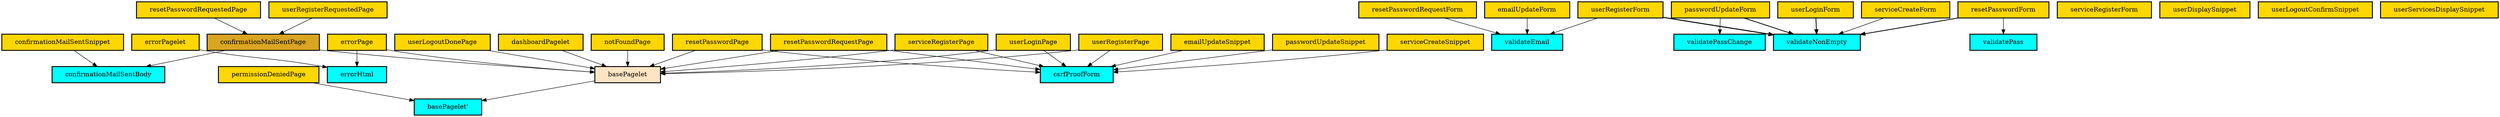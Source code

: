 digraph "Diagram of: Thentos.Frontend.Pages" {
    node [margin="0.4,0.1"
         ,style=filled];
    1 [label=basePagelet
      ,shape=box
      ,fillcolor=bisque
      ,style="filled,bold"];
    2 [label="basePagelet'"
      ,shape=box
      ,fillcolor=cyan
      ,style="filled,bold"];
    3 [label=confirmationMailSentBody
      ,shape=box
      ,fillcolor=cyan
      ,style="filled,bold"];
    4 [label=confirmationMailSentPage
      ,shape=box
      ,fillcolor=goldenrod
      ,style="filled,bold"];
    5 [label=confirmationMailSentSnippet
      ,shape=box
      ,fillcolor=gold
      ,style="filled,bold"];
    6 [label=csrfProofForm
      ,shape=box
      ,fillcolor=cyan
      ,style="filled,bold"];
    7 [label=dashboardPagelet
      ,shape=box
      ,fillcolor=gold
      ,style="filled,bold"];
    8 [label=emailUpdateForm
      ,shape=box
      ,fillcolor=gold
      ,style="filled,bold"];
    9 [label=emailUpdateSnippet
      ,shape=box
      ,fillcolor=gold
      ,style="filled,bold"];
    10 [label=errorHtml
       ,shape=box
       ,fillcolor=cyan
       ,style="filled,bold"];
    11 [label=errorPage
       ,shape=box
       ,fillcolor=gold
       ,style="filled,bold"];
    12 [label=errorPagelet
       ,shape=box
       ,fillcolor=gold
       ,style="filled,bold"];
    13 [label=notFoundPage
       ,shape=box
       ,fillcolor=gold
       ,style="filled,bold"];
    14 [label=passwordUpdateForm
       ,shape=box
       ,fillcolor=gold
       ,style="filled,bold"];
    15 [label=passwordUpdateSnippet
       ,shape=box
       ,fillcolor=gold
       ,style="filled,bold"];
    16 [label=permissionDeniedPage
       ,shape=box
       ,fillcolor=gold
       ,style="filled,bold"];
    17 [label=resetPasswordForm
       ,shape=box
       ,fillcolor=gold
       ,style="filled,bold"];
    18 [label=resetPasswordPage
       ,shape=box
       ,fillcolor=gold
       ,style="filled,bold"];
    19 [label=resetPasswordRequestForm
       ,shape=box
       ,fillcolor=gold
       ,style="filled,bold"];
    20 [label=resetPasswordRequestPage
       ,shape=box
       ,fillcolor=gold
       ,style="filled,bold"];
    21 [label=resetPasswordRequestedPage
       ,shape=box
       ,fillcolor=gold
       ,style="filled,bold"];
    22 [label=serviceCreateForm
       ,shape=box
       ,fillcolor=gold
       ,style="filled,bold"];
    23 [label=serviceCreateSnippet
       ,shape=box
       ,fillcolor=gold
       ,style="filled,bold"];
    24 [label=serviceRegisterForm
       ,shape=box
       ,fillcolor=gold
       ,style="filled,bold"];
    25 [label=serviceRegisterPage
       ,shape=box
       ,fillcolor=gold
       ,style="filled,bold"];
    26 [label=userDisplaySnippet
       ,shape=box
       ,fillcolor=gold
       ,style="filled,bold"];
    27 [label=userLoginForm
       ,shape=box
       ,fillcolor=gold
       ,style="filled,bold"];
    28 [label=userLoginPage
       ,shape=box
       ,fillcolor=gold
       ,style="filled,bold"];
    29 [label=userLogoutConfirmSnippet
       ,shape=box
       ,fillcolor=gold
       ,style="filled,bold"];
    30 [label=userLogoutDonePage
       ,shape=box
       ,fillcolor=gold
       ,style="filled,bold"];
    31 [label=userRegisterForm
       ,shape=box
       ,fillcolor=gold
       ,style="filled,bold"];
    32 [label=userRegisterPage
       ,shape=box
       ,fillcolor=gold
       ,style="filled,bold"];
    33 [label=userRegisterRequestedPage
       ,shape=box
       ,fillcolor=gold
       ,style="filled,bold"];
    34 [label=userServicesDisplaySnippet
       ,shape=box
       ,fillcolor=gold
       ,style="filled,bold"];
    35 [label=validateEmail
       ,shape=box
       ,fillcolor=cyan
       ,style="filled,bold"];
    36 [label=validateNonEmpty
       ,shape=box
       ,fillcolor=cyan
       ,style="filled,bold"];
    37 [label=validatePass
       ,shape=box
       ,fillcolor=cyan
       ,style="filled,bold"];
    38 [label=validatePassChange
       ,shape=box
       ,fillcolor=cyan
       ,style="filled,bold"];
    1 -> 2 [penwidth=1,color=black];
    4 -> 1 [penwidth=1,color=black];
    4 -> 3 [penwidth=1,color=black];
    5 -> 3 [penwidth=1,color=black];
    7 -> 1 [penwidth=1,color=black];
    8 -> 35 [penwidth=1
            ,color=black];
    9 -> 6 [penwidth=1,color=black];
    11 -> 1 [penwidth=1
            ,color=black];
    11 -> 10 [penwidth=1
             ,color=black];
    12 -> 10 [penwidth=1
             ,color=black];
    13 -> 1 [penwidth=1
            ,color=black];
    14 -> 36 [penwidth=1.6931471805599454
             ,color=black];
    14 -> 38 [penwidth=1
             ,color=black];
    15 -> 6 [penwidth=1
            ,color=black];
    16 -> 2 [penwidth=1
            ,color=black];
    17 -> 36 [penwidth=1.6931471805599454
             ,color=black];
    17 -> 37 [penwidth=1
             ,color=black];
    18 -> 1 [penwidth=1
            ,color=black];
    18 -> 6 [penwidth=1
            ,color=black];
    19 -> 35 [penwidth=1
             ,color=black];
    20 -> 1 [penwidth=1
            ,color=black];
    20 -> 6 [penwidth=1
            ,color=black];
    21 -> 4 [penwidth=1
            ,color=black];
    22 -> 36 [penwidth=1
             ,color=black];
    23 -> 6 [penwidth=1
            ,color=black];
    25 -> 1 [penwidth=1
            ,color=black];
    25 -> 6 [penwidth=1
            ,color=black];
    27 -> 36 [penwidth=1.6931471805599454
             ,color=black];
    28 -> 1 [penwidth=1
            ,color=black];
    28 -> 6 [penwidth=1
            ,color=black];
    30 -> 1 [penwidth=1
            ,color=black];
    31 -> 35 [penwidth=1
             ,color=black];
    31 -> 36 [penwidth=2.09861228866811
             ,color=black];
    32 -> 1 [penwidth=1
            ,color=black];
    32 -> 6 [penwidth=1
            ,color=black];
    33 -> 4 [penwidth=1
            ,color=black];
}
